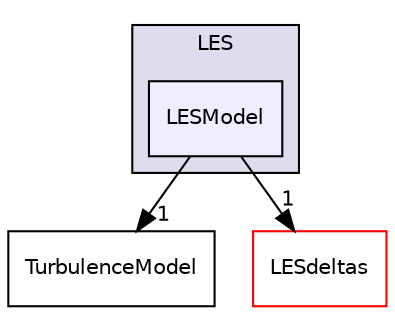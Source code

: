 digraph "src/TurbulenceModels/turbulenceModels/LES/LESModel" {
  bgcolor=transparent;
  compound=true
  node [ fontsize="10", fontname="Helvetica"];
  edge [ labelfontsize="10", labelfontname="Helvetica"];
  subgraph clusterdir_9fc1e48ca755258281286cef4f8e0bec {
    graph [ bgcolor="#ddddee", pencolor="black", label="LES" fontname="Helvetica", fontsize="10", URL="dir_9fc1e48ca755258281286cef4f8e0bec.html"]
  dir_94eb6700438052f81c716d2ea2d30c0a [shape=box, label="LESModel", style="filled", fillcolor="#eeeeff", pencolor="black", URL="dir_94eb6700438052f81c716d2ea2d30c0a.html"];
  }
  dir_f4ac237440903b58b2b7b64b0e39044f [shape=box label="TurbulenceModel" URL="dir_f4ac237440903b58b2b7b64b0e39044f.html"];
  dir_3e9d13ce922c8e5657605faa5b84c7a1 [shape=box label="LESdeltas" color="red" URL="dir_3e9d13ce922c8e5657605faa5b84c7a1.html"];
  dir_94eb6700438052f81c716d2ea2d30c0a->dir_f4ac237440903b58b2b7b64b0e39044f [headlabel="1", labeldistance=1.5 headhref="dir_003142_003171.html"];
  dir_94eb6700438052f81c716d2ea2d30c0a->dir_3e9d13ce922c8e5657605faa5b84c7a1 [headlabel="1", labeldistance=1.5 headhref="dir_003142_003128.html"];
}
